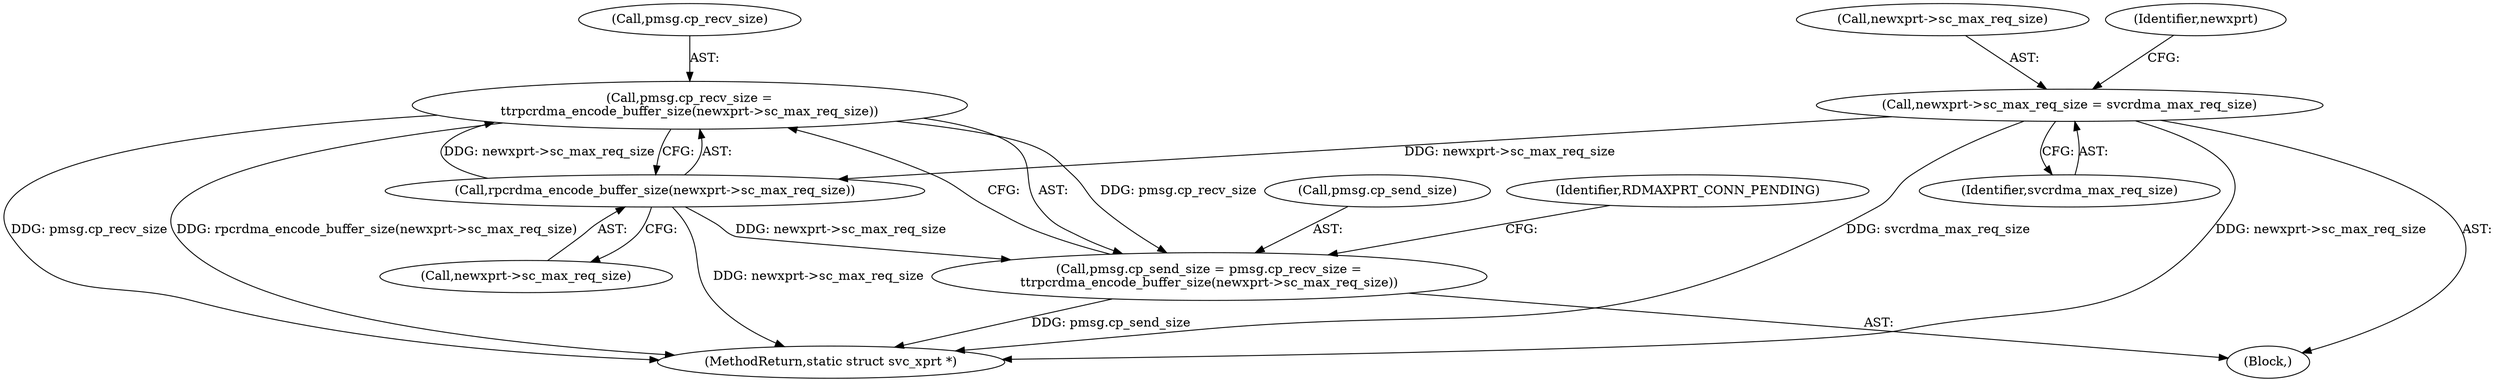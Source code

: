 digraph "0_linux_c70422f760c120480fee4de6c38804c72aa26bc1_44@API" {
"1000653" [label="(Call,pmsg.cp_recv_size =\n\t\trpcrdma_encode_buffer_size(newxprt->sc_max_req_size))"];
"1000657" [label="(Call,rpcrdma_encode_buffer_size(newxprt->sc_max_req_size))"];
"1000227" [label="(Call,newxprt->sc_max_req_size = svcrdma_max_req_size)"];
"1000649" [label="(Call,pmsg.cp_send_size = pmsg.cp_recv_size =\n\t\trpcrdma_encode_buffer_size(newxprt->sc_max_req_size))"];
"1000817" [label="(MethodReturn,static struct svc_xprt *)"];
"1000231" [label="(Identifier,svcrdma_max_req_size)"];
"1000654" [label="(Call,pmsg.cp_recv_size)"];
"1000650" [label="(Call,pmsg.cp_send_size)"];
"1000113" [label="(Block,)"];
"1000234" [label="(Identifier,newxprt)"];
"1000658" [label="(Call,newxprt->sc_max_req_size)"];
"1000657" [label="(Call,rpcrdma_encode_buffer_size(newxprt->sc_max_req_size))"];
"1000649" [label="(Call,pmsg.cp_send_size = pmsg.cp_recv_size =\n\t\trpcrdma_encode_buffer_size(newxprt->sc_max_req_size))"];
"1000662" [label="(Identifier,RDMAXPRT_CONN_PENDING)"];
"1000228" [label="(Call,newxprt->sc_max_req_size)"];
"1000227" [label="(Call,newxprt->sc_max_req_size = svcrdma_max_req_size)"];
"1000653" [label="(Call,pmsg.cp_recv_size =\n\t\trpcrdma_encode_buffer_size(newxprt->sc_max_req_size))"];
"1000653" -> "1000649"  [label="AST: "];
"1000653" -> "1000657"  [label="CFG: "];
"1000654" -> "1000653"  [label="AST: "];
"1000657" -> "1000653"  [label="AST: "];
"1000649" -> "1000653"  [label="CFG: "];
"1000653" -> "1000817"  [label="DDG: rpcrdma_encode_buffer_size(newxprt->sc_max_req_size)"];
"1000653" -> "1000817"  [label="DDG: pmsg.cp_recv_size"];
"1000653" -> "1000649"  [label="DDG: pmsg.cp_recv_size"];
"1000657" -> "1000653"  [label="DDG: newxprt->sc_max_req_size"];
"1000657" -> "1000658"  [label="CFG: "];
"1000658" -> "1000657"  [label="AST: "];
"1000657" -> "1000817"  [label="DDG: newxprt->sc_max_req_size"];
"1000657" -> "1000649"  [label="DDG: newxprt->sc_max_req_size"];
"1000227" -> "1000657"  [label="DDG: newxprt->sc_max_req_size"];
"1000227" -> "1000113"  [label="AST: "];
"1000227" -> "1000231"  [label="CFG: "];
"1000228" -> "1000227"  [label="AST: "];
"1000231" -> "1000227"  [label="AST: "];
"1000234" -> "1000227"  [label="CFG: "];
"1000227" -> "1000817"  [label="DDG: newxprt->sc_max_req_size"];
"1000227" -> "1000817"  [label="DDG: svcrdma_max_req_size"];
"1000649" -> "1000113"  [label="AST: "];
"1000650" -> "1000649"  [label="AST: "];
"1000662" -> "1000649"  [label="CFG: "];
"1000649" -> "1000817"  [label="DDG: pmsg.cp_send_size"];
}
